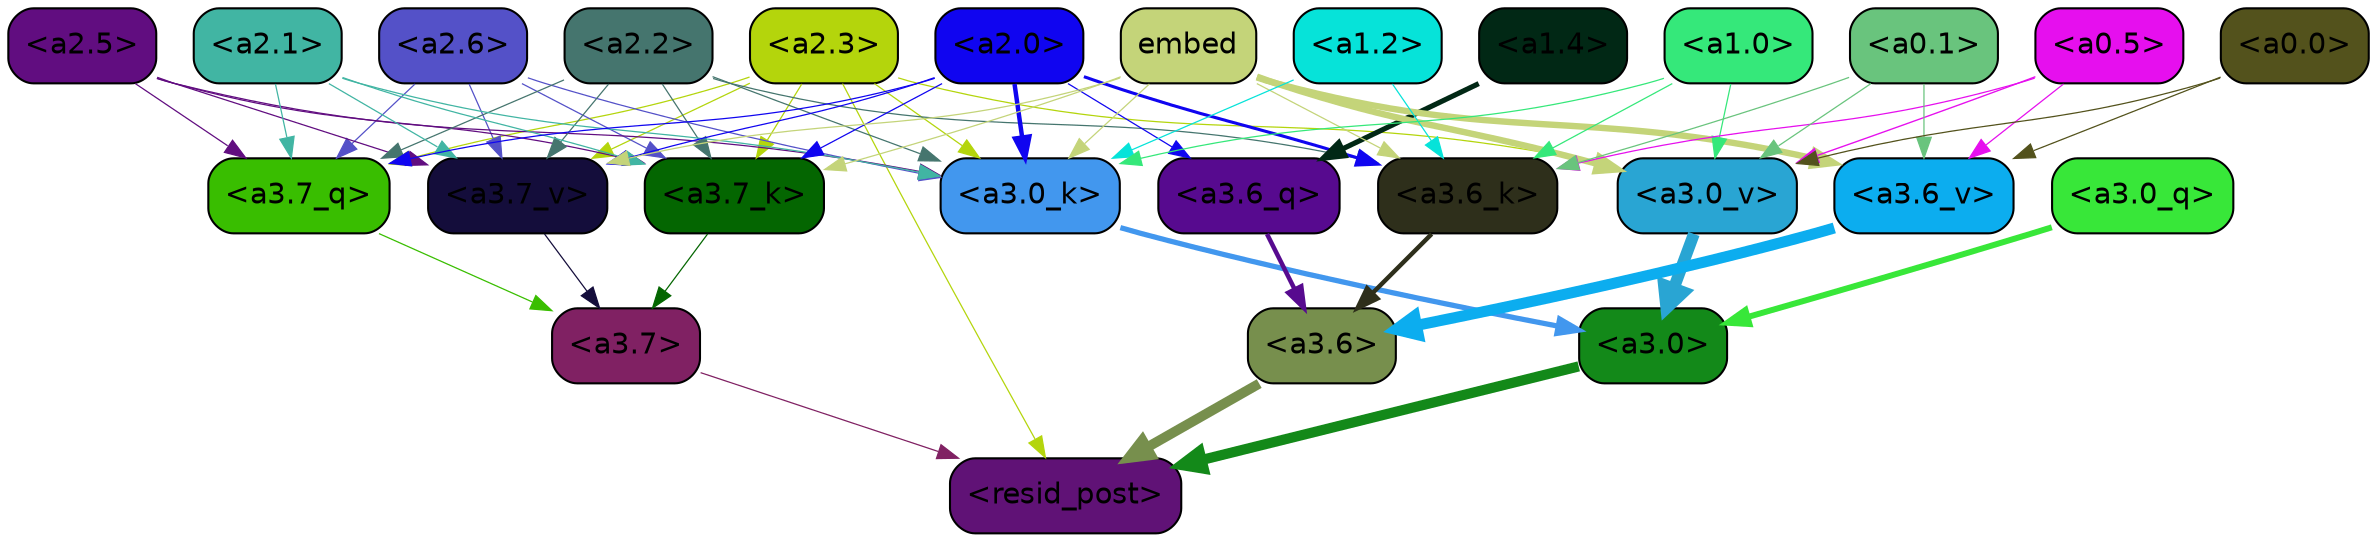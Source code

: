 strict digraph "" {
	graph [bgcolor=transparent,
		layout=dot,
		overlap=false,
		splines=true
	];
	"<a3.7>"	[color=black,
		fillcolor="#802163",
		fontname=Helvetica,
		shape=box,
		style="filled, rounded"];
	"<resid_post>"	[color=black,
		fillcolor="#601276",
		fontname=Helvetica,
		shape=box,
		style="filled, rounded"];
	"<a3.7>" -> "<resid_post>"	[color="#802163",
		penwidth=0.6];
	"<a3.6>"	[color=black,
		fillcolor="#778f4d",
		fontname=Helvetica,
		shape=box,
		style="filled, rounded"];
	"<a3.6>" -> "<resid_post>"	[color="#778f4d",
		penwidth=4.7534414529800415];
	"<a3.0>"	[color=black,
		fillcolor="#138919",
		fontname=Helvetica,
		shape=box,
		style="filled, rounded"];
	"<a3.0>" -> "<resid_post>"	[color="#138919",
		penwidth=4.898576855659485];
	"<a2.3>"	[color=black,
		fillcolor="#b4d50c",
		fontname=Helvetica,
		shape=box,
		style="filled, rounded"];
	"<a2.3>" -> "<resid_post>"	[color="#b4d50c",
		penwidth=0.6];
	"<a3.7_q>"	[color=black,
		fillcolor="#39be00",
		fontname=Helvetica,
		shape=box,
		style="filled, rounded"];
	"<a2.3>" -> "<a3.7_q>"	[color="#b4d50c",
		penwidth=0.6];
	"<a3.7_k>"	[color=black,
		fillcolor="#046601",
		fontname=Helvetica,
		shape=box,
		style="filled, rounded"];
	"<a2.3>" -> "<a3.7_k>"	[color="#b4d50c",
		penwidth=0.6];
	"<a3.0_k>"	[color=black,
		fillcolor="#4297ee",
		fontname=Helvetica,
		shape=box,
		style="filled, rounded"];
	"<a2.3>" -> "<a3.0_k>"	[color="#b4d50c",
		penwidth=0.6];
	"<a3.7_v>"	[color=black,
		fillcolor="#140d3b",
		fontname=Helvetica,
		shape=box,
		style="filled, rounded"];
	"<a2.3>" -> "<a3.7_v>"	[color="#b4d50c",
		penwidth=0.6];
	"<a3.0_v>"	[color=black,
		fillcolor="#29a5d3",
		fontname=Helvetica,
		shape=box,
		style="filled, rounded"];
	"<a2.3>" -> "<a3.0_v>"	[color="#b4d50c",
		penwidth=0.6];
	"<a3.7_q>" -> "<a3.7>"	[color="#39be00",
		penwidth=0.6];
	"<a3.6_q>"	[color=black,
		fillcolor="#570a8f",
		fontname=Helvetica,
		shape=box,
		style="filled, rounded"];
	"<a3.6_q>" -> "<a3.6>"	[color="#570a8f",
		penwidth=2.160832464694977];
	"<a3.0_q>"	[color=black,
		fillcolor="#38e739",
		fontname=Helvetica,
		shape=box,
		style="filled, rounded"];
	"<a3.0_q>" -> "<a3.0>"	[color="#38e739",
		penwidth=2.870753765106201];
	"<a3.7_k>" -> "<a3.7>"	[color="#046601",
		penwidth=0.6];
	"<a3.6_k>"	[color=black,
		fillcolor="#2e2f1b",
		fontname=Helvetica,
		shape=box,
		style="filled, rounded"];
	"<a3.6_k>" -> "<a3.6>"	[color="#2e2f1b",
		penwidth=2.13908451795578];
	"<a3.0_k>" -> "<a3.0>"	[color="#4297ee",
		penwidth=2.520303964614868];
	"<a3.7_v>" -> "<a3.7>"	[color="#140d3b",
		penwidth=0.6];
	"<a3.6_v>"	[color=black,
		fillcolor="#0cadef",
		fontname=Helvetica,
		shape=box,
		style="filled, rounded"];
	"<a3.6_v>" -> "<a3.6>"	[color="#0cadef",
		penwidth=5.297133803367615];
	"<a3.0_v>" -> "<a3.0>"	[color="#29a5d3",
		penwidth=5.680712580680847];
	"<a2.6>"	[color=black,
		fillcolor="#5451c8",
		fontname=Helvetica,
		shape=box,
		style="filled, rounded"];
	"<a2.6>" -> "<a3.7_q>"	[color="#5451c8",
		penwidth=0.6];
	"<a2.6>" -> "<a3.7_k>"	[color="#5451c8",
		penwidth=0.6];
	"<a2.6>" -> "<a3.0_k>"	[color="#5451c8",
		penwidth=0.6];
	"<a2.6>" -> "<a3.7_v>"	[color="#5451c8",
		penwidth=0.6];
	"<a2.5>"	[color=black,
		fillcolor="#610d80",
		fontname=Helvetica,
		shape=box,
		style="filled, rounded"];
	"<a2.5>" -> "<a3.7_q>"	[color="#610d80",
		penwidth=0.6];
	"<a2.5>" -> "<a3.7_k>"	[color="#610d80",
		penwidth=0.6];
	"<a2.5>" -> "<a3.0_k>"	[color="#610d80",
		penwidth=0.6];
	"<a2.5>" -> "<a3.7_v>"	[color="#610d80",
		penwidth=0.6];
	"<a2.2>"	[color=black,
		fillcolor="#45756e",
		fontname=Helvetica,
		shape=box,
		style="filled, rounded"];
	"<a2.2>" -> "<a3.7_q>"	[color="#45756e",
		penwidth=0.6];
	"<a2.2>" -> "<a3.7_k>"	[color="#45756e",
		penwidth=0.6];
	"<a2.2>" -> "<a3.6_k>"	[color="#45756e",
		penwidth=0.6];
	"<a2.2>" -> "<a3.0_k>"	[color="#45756e",
		penwidth=0.6];
	"<a2.2>" -> "<a3.7_v>"	[color="#45756e",
		penwidth=0.6];
	"<a2.1>"	[color=black,
		fillcolor="#41b5a3",
		fontname=Helvetica,
		shape=box,
		style="filled, rounded"];
	"<a2.1>" -> "<a3.7_q>"	[color="#41b5a3",
		penwidth=0.6];
	"<a2.1>" -> "<a3.7_k>"	[color="#41b5a3",
		penwidth=0.6];
	"<a2.1>" -> "<a3.0_k>"	[color="#41b5a3",
		penwidth=0.6];
	"<a2.1>" -> "<a3.7_v>"	[color="#41b5a3",
		penwidth=0.6];
	"<a2.0>"	[color=black,
		fillcolor="#1005f0",
		fontname=Helvetica,
		shape=box,
		style="filled, rounded"];
	"<a2.0>" -> "<a3.7_q>"	[color="#1005f0",
		penwidth=0.6];
	"<a2.0>" -> "<a3.6_q>"	[color="#1005f0",
		penwidth=0.6];
	"<a2.0>" -> "<a3.7_k>"	[color="#1005f0",
		penwidth=0.6];
	"<a2.0>" -> "<a3.6_k>"	[color="#1005f0",
		penwidth=1.4855384826660156];
	"<a2.0>" -> "<a3.0_k>"	[color="#1005f0",
		penwidth=2.142689883708954];
	"<a2.0>" -> "<a3.7_v>"	[color="#1005f0",
		penwidth=0.6];
	"<a1.4>"	[color=black,
		fillcolor="#012815",
		fontname=Helvetica,
		shape=box,
		style="filled, rounded"];
	"<a1.4>" -> "<a3.6_q>"	[color="#012815",
		penwidth=2.4767253398895264];
	embed	[color=black,
		fillcolor="#c4d479",
		fontname=Helvetica,
		shape=box,
		style="filled, rounded"];
	embed -> "<a3.7_k>"	[color="#c4d479",
		penwidth=0.6];
	embed -> "<a3.6_k>"	[color="#c4d479",
		penwidth=0.6];
	embed -> "<a3.0_k>"	[color="#c4d479",
		penwidth=0.6015868484973907];
	embed -> "<a3.7_v>"	[color="#c4d479",
		penwidth=0.6];
	embed -> "<a3.6_v>"	[color="#c4d479",
		penwidth=3.067279100418091];
	embed -> "<a3.0_v>"	[color="#c4d479",
		penwidth=3.0891895294189453];
	"<a1.2>"	[color=black,
		fillcolor="#06e3d9",
		fontname=Helvetica,
		shape=box,
		style="filled, rounded"];
	"<a1.2>" -> "<a3.6_k>"	[color="#06e3d9",
		penwidth=0.6];
	"<a1.2>" -> "<a3.0_k>"	[color="#06e3d9",
		penwidth=0.6];
	"<a1.0>"	[color=black,
		fillcolor="#35e87a",
		fontname=Helvetica,
		shape=box,
		style="filled, rounded"];
	"<a1.0>" -> "<a3.6_k>"	[color="#35e87a",
		penwidth=0.6];
	"<a1.0>" -> "<a3.0_k>"	[color="#35e87a",
		penwidth=0.6];
	"<a1.0>" -> "<a3.0_v>"	[color="#35e87a",
		penwidth=0.6];
	"<a0.5>"	[color=black,
		fillcolor="#e60fee",
		fontname=Helvetica,
		shape=box,
		style="filled, rounded"];
	"<a0.5>" -> "<a3.6_k>"	[color="#e60fee",
		penwidth=0.6];
	"<a0.5>" -> "<a3.6_v>"	[color="#e60fee",
		penwidth=0.6];
	"<a0.5>" -> "<a3.0_v>"	[color="#e60fee",
		penwidth=0.6549575447570533];
	"<a0.1>"	[color=black,
		fillcolor="#69c47d",
		fontname=Helvetica,
		shape=box,
		style="filled, rounded"];
	"<a0.1>" -> "<a3.6_k>"	[color="#69c47d",
		penwidth=0.6];
	"<a0.1>" -> "<a3.6_v>"	[color="#69c47d",
		penwidth=0.6];
	"<a0.1>" -> "<a3.0_v>"	[color="#69c47d",
		penwidth=0.6];
	"<a0.0>"	[color=black,
		fillcolor="#53521c",
		fontname=Helvetica,
		shape=box,
		style="filled, rounded"];
	"<a0.0>" -> "<a3.6_v>"	[color="#53521c",
		penwidth=0.6];
	"<a0.0>" -> "<a3.0_v>"	[color="#53521c",
		penwidth=0.6];
}
